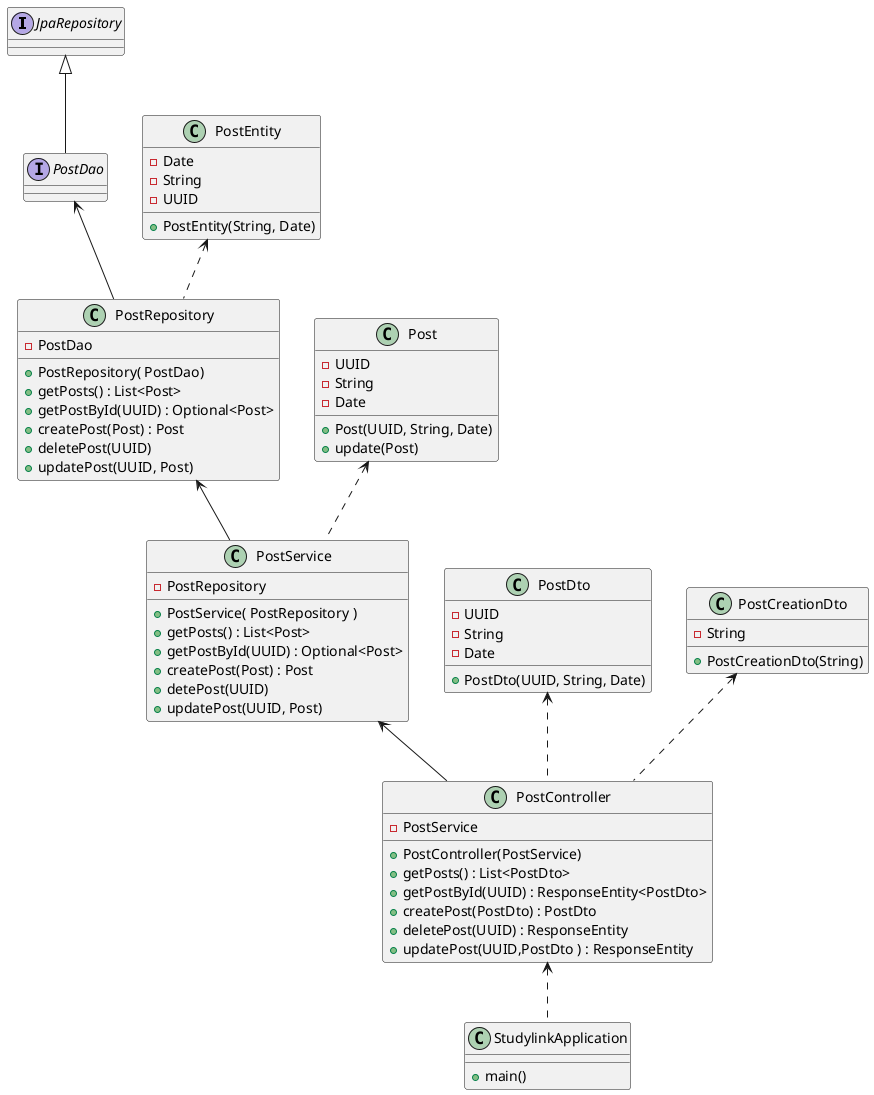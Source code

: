 @startuml diagramStudylink

JpaRepository<|--PostDao
PostDto <.. PostController
PostCreationDto <.. PostController
PostService <-- PostController
Post <.. PostService
PostRepository <-- PostService
' PostEntity <.. PostDao
PostEntity <.. PostRepository
PostDao <-- PostRepository 
PostController <.. StudylinkApplication


class PostCreationDto {
   -String 
   +PostCreationDto(String)
}
class PostController{
      -PostService 
      +PostController(PostService)
      +getPosts() : List<PostDto>
      +getPostById(UUID) : ResponseEntity<PostDto>
      +createPost(PostDto) : PostDto
      +deletePost(UUID) : ResponseEntity
      +updatePost(UUID,PostDto ) : ResponseEntity
   }
   
 class PostDto {
    -UUID 
    -String 
    -Date 
   +PostDto(UUID, String, Date) 
 }

 class Post{
    -UUID
    -String
    -Date
    +Post(UUID, String, Date)
    +update(Post)
 }

 class PostService{
    -PostRepository
   +PostService( PostRepository )
   +getPosts() : List<Post> 
   +getPostById(UUID) : Optional<Post>
   +createPost(Post) : Post
   +detePost(UUID) 
   +updatePost(UUID, Post)
 }

interface PostDao{

}

interface JpaRepository{

}

class PostEntity{
   -Date
   -String
   -UUID
   +PostEntity(String, Date)
}

class PostRepository{
   -PostDao
   +PostRepository( PostDao)
   +getPosts() : List<Post>
   +getPostById(UUID) : Optional<Post> 
   +createPost(Post) : Post 
   +deletePost(UUID)
   +updatePost(UUID, Post)
}

class StudylinkApplication{
   +main()
   ' +api() : Docket
}
 @endumls